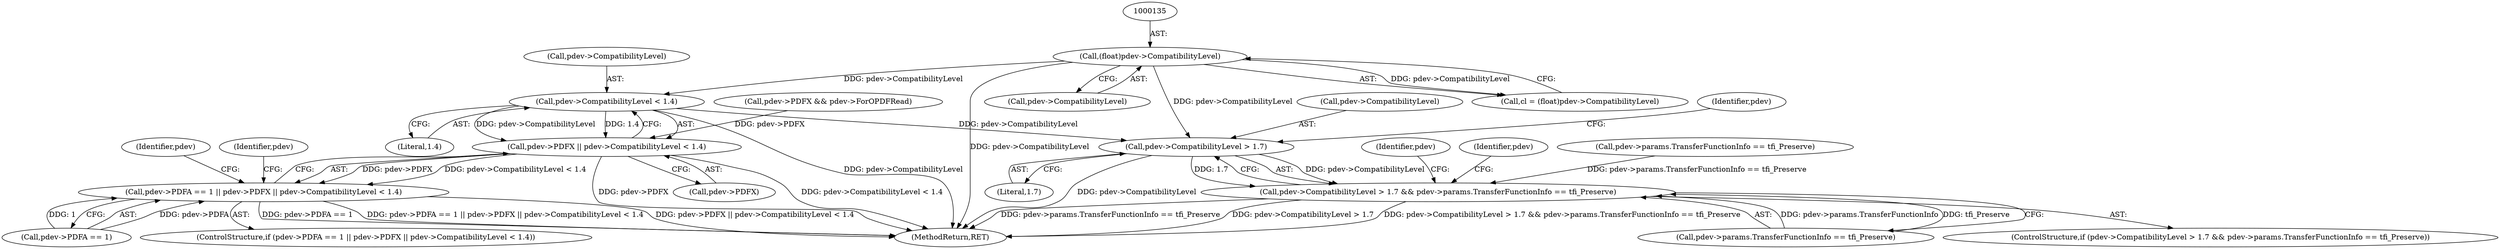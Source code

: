 digraph "0_ghostscript_c3476dde7743761a4e1d39a631716199b696b880@pointer" {
"1000828" [label="(Call,pdev->CompatibilityLevel < 1.4)"];
"1000134" [label="(Call,(float)pdev->CompatibilityLevel)"];
"1000824" [label="(Call,pdev->PDFX || pdev->CompatibilityLevel < 1.4)"];
"1000818" [label="(Call,pdev->PDFA == 1 || pdev->PDFX || pdev->CompatibilityLevel < 1.4)"];
"1000967" [label="(Call,pdev->CompatibilityLevel > 1.7)"];
"1000966" [label="(Call,pdev->CompatibilityLevel > 1.7 && pdev->params.TransferFunctionInfo == tfi_Preserve)"];
"1000967" [label="(Call,pdev->CompatibilityLevel > 1.7)"];
"1000828" [label="(Call,pdev->CompatibilityLevel < 1.4)"];
"1000968" [label="(Call,pdev->CompatibilityLevel)"];
"1000965" [label="(ControlStructure,if (pdev->CompatibilityLevel > 1.7 && pdev->params.TransferFunctionInfo == tfi_Preserve))"];
"1001549" [label="(MethodReturn,RET)"];
"1000136" [label="(Call,pdev->CompatibilityLevel)"];
"1000995" [label="(Identifier,pdev)"];
"1000780" [label="(Call,pdev->PDFX && pdev->ForOPDFRead)"];
"1000966" [label="(Call,pdev->CompatibilityLevel > 1.7 && pdev->params.TransferFunctionInfo == tfi_Preserve)"];
"1000836" [label="(Identifier,pdev)"];
"1000829" [label="(Call,pdev->CompatibilityLevel)"];
"1000983" [label="(Identifier,pdev)"];
"1000975" [label="(Identifier,pdev)"];
"1000818" [label="(Call,pdev->PDFA == 1 || pdev->PDFX || pdev->CompatibilityLevel < 1.4)"];
"1000819" [label="(Call,pdev->PDFA == 1)"];
"1000825" [label="(Call,pdev->PDFX)"];
"1000824" [label="(Call,pdev->PDFX || pdev->CompatibilityLevel < 1.4)"];
"1000817" [label="(ControlStructure,if (pdev->PDFA == 1 || pdev->PDFX || pdev->CompatibilityLevel < 1.4))"];
"1000134" [label="(Call,(float)pdev->CompatibilityLevel)"];
"1000832" [label="(Literal,1.4)"];
"1000972" [label="(Call,pdev->params.TransferFunctionInfo == tfi_Preserve)"];
"1000971" [label="(Literal,1.7)"];
"1000132" [label="(Call,cl = (float)pdev->CompatibilityLevel)"];
"1000517" [label="(Call,pdev->params.TransferFunctionInfo == tfi_Preserve)"];
"1000846" [label="(Identifier,pdev)"];
"1000828" -> "1000824"  [label="AST: "];
"1000828" -> "1000832"  [label="CFG: "];
"1000829" -> "1000828"  [label="AST: "];
"1000832" -> "1000828"  [label="AST: "];
"1000824" -> "1000828"  [label="CFG: "];
"1000828" -> "1001549"  [label="DDG: pdev->CompatibilityLevel"];
"1000828" -> "1000824"  [label="DDG: pdev->CompatibilityLevel"];
"1000828" -> "1000824"  [label="DDG: 1.4"];
"1000134" -> "1000828"  [label="DDG: pdev->CompatibilityLevel"];
"1000828" -> "1000967"  [label="DDG: pdev->CompatibilityLevel"];
"1000134" -> "1000132"  [label="AST: "];
"1000134" -> "1000136"  [label="CFG: "];
"1000135" -> "1000134"  [label="AST: "];
"1000136" -> "1000134"  [label="AST: "];
"1000132" -> "1000134"  [label="CFG: "];
"1000134" -> "1001549"  [label="DDG: pdev->CompatibilityLevel"];
"1000134" -> "1000132"  [label="DDG: pdev->CompatibilityLevel"];
"1000134" -> "1000967"  [label="DDG: pdev->CompatibilityLevel"];
"1000824" -> "1000818"  [label="AST: "];
"1000824" -> "1000825"  [label="CFG: "];
"1000825" -> "1000824"  [label="AST: "];
"1000818" -> "1000824"  [label="CFG: "];
"1000824" -> "1001549"  [label="DDG: pdev->CompatibilityLevel < 1.4"];
"1000824" -> "1001549"  [label="DDG: pdev->PDFX"];
"1000824" -> "1000818"  [label="DDG: pdev->PDFX"];
"1000824" -> "1000818"  [label="DDG: pdev->CompatibilityLevel < 1.4"];
"1000780" -> "1000824"  [label="DDG: pdev->PDFX"];
"1000818" -> "1000817"  [label="AST: "];
"1000818" -> "1000819"  [label="CFG: "];
"1000819" -> "1000818"  [label="AST: "];
"1000836" -> "1000818"  [label="CFG: "];
"1000846" -> "1000818"  [label="CFG: "];
"1000818" -> "1001549"  [label="DDG: pdev->PDFA == 1 || pdev->PDFX || pdev->CompatibilityLevel < 1.4"];
"1000818" -> "1001549"  [label="DDG: pdev->PDFX || pdev->CompatibilityLevel < 1.4"];
"1000818" -> "1001549"  [label="DDG: pdev->PDFA == 1"];
"1000819" -> "1000818"  [label="DDG: pdev->PDFA"];
"1000819" -> "1000818"  [label="DDG: 1"];
"1000967" -> "1000966"  [label="AST: "];
"1000967" -> "1000971"  [label="CFG: "];
"1000968" -> "1000967"  [label="AST: "];
"1000971" -> "1000967"  [label="AST: "];
"1000975" -> "1000967"  [label="CFG: "];
"1000966" -> "1000967"  [label="CFG: "];
"1000967" -> "1001549"  [label="DDG: pdev->CompatibilityLevel"];
"1000967" -> "1000966"  [label="DDG: pdev->CompatibilityLevel"];
"1000967" -> "1000966"  [label="DDG: 1.7"];
"1000966" -> "1000965"  [label="AST: "];
"1000966" -> "1000972"  [label="CFG: "];
"1000972" -> "1000966"  [label="AST: "];
"1000983" -> "1000966"  [label="CFG: "];
"1000995" -> "1000966"  [label="CFG: "];
"1000966" -> "1001549"  [label="DDG: pdev->params.TransferFunctionInfo == tfi_Preserve"];
"1000966" -> "1001549"  [label="DDG: pdev->CompatibilityLevel > 1.7"];
"1000966" -> "1001549"  [label="DDG: pdev->CompatibilityLevel > 1.7 && pdev->params.TransferFunctionInfo == tfi_Preserve"];
"1000517" -> "1000966"  [label="DDG: pdev->params.TransferFunctionInfo == tfi_Preserve"];
"1000972" -> "1000966"  [label="DDG: pdev->params.TransferFunctionInfo"];
"1000972" -> "1000966"  [label="DDG: tfi_Preserve"];
}
